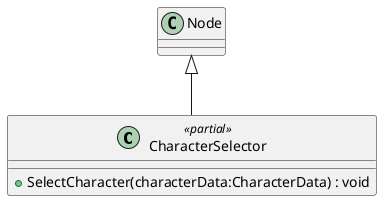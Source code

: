 @startuml
class CharacterSelector <<partial>> {
    + SelectCharacter(characterData:CharacterData) : void
}
Node <|-- CharacterSelector
@enduml

